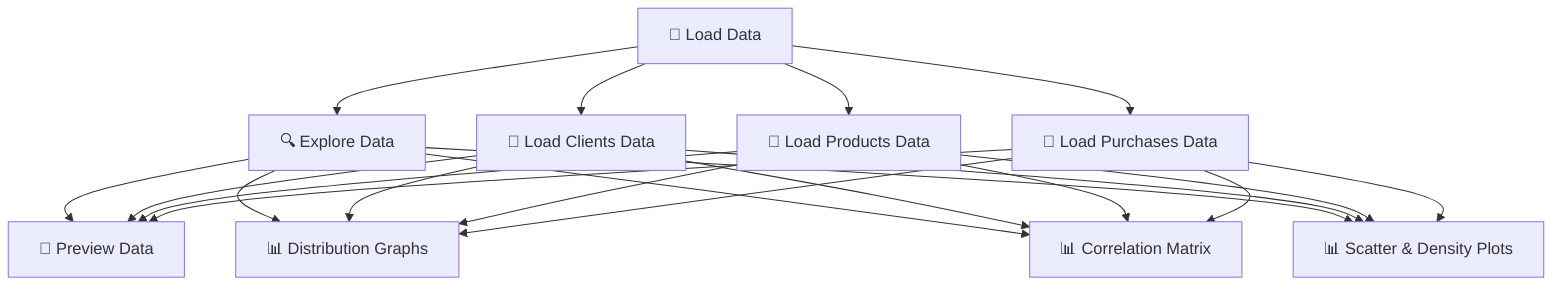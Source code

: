 graph TD;
    A["📁 Load Data"] --> B["🔍 Explore Data"];
    B --> C["👀 Preview Data"];
    B --> D["📊 Distribution Graphs"];
    B --> E["📊 Correlation Matrix"];
    B --> F["📊 Scatter & Density Plots"];
    A["📁 Load Data"] --> G["📁 Load Clients Data"];
    G --> C;
    G --> D;
    G --> E;
    G --> F;
    A --> H["📁 Load Products Data"];
    H --> C;
    H --> D;
    H --> E;
    H --> F;
    A --> I["📁 Load Purchases Data"];
    I --> C;
    I --> D;
    I --> E;
    I --> F;